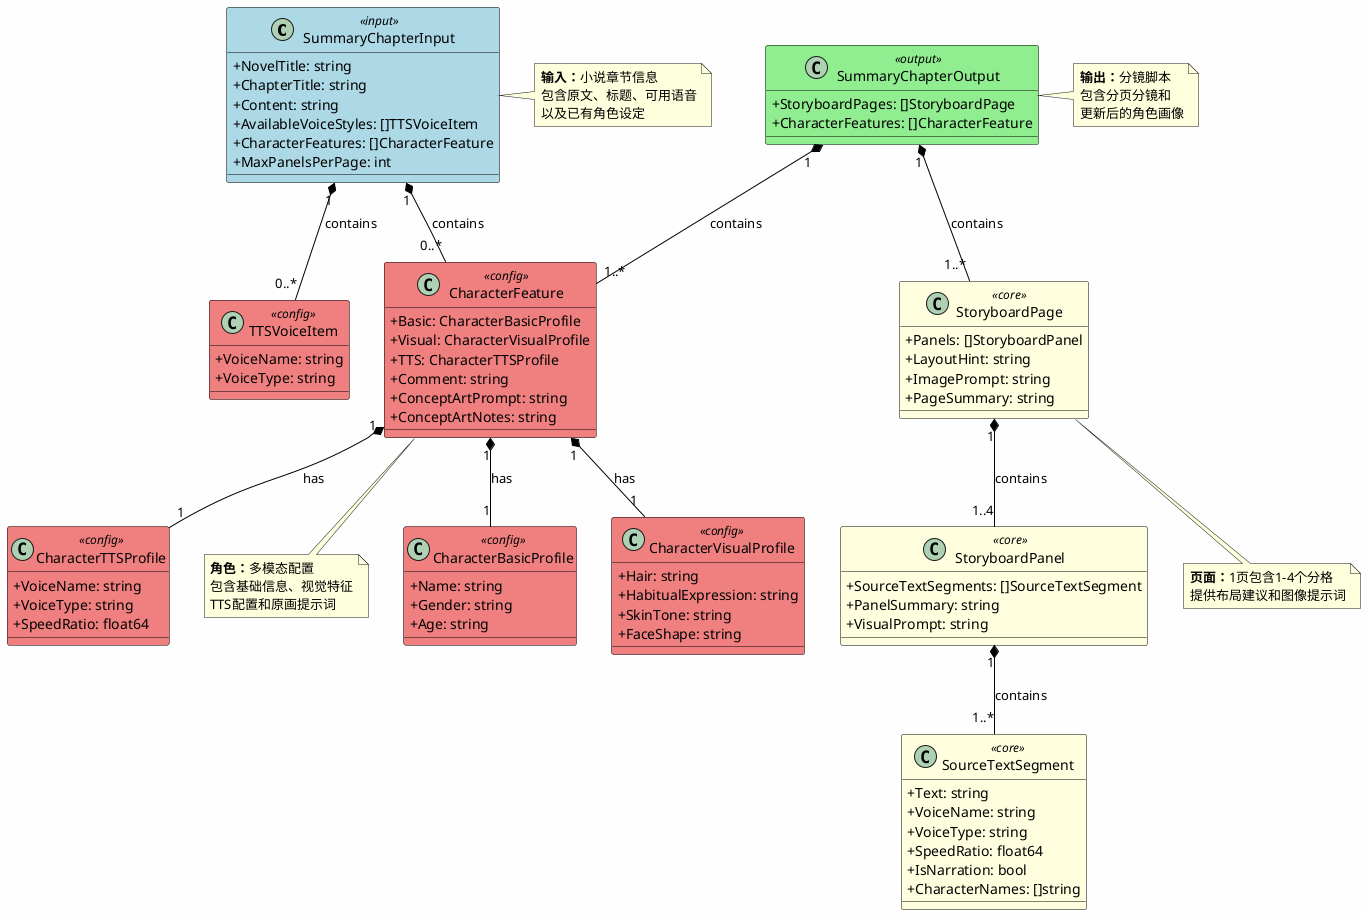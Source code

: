 @startuml 数据结构层次图 - 完整视图

!define STRUCT class
skinparam classAttributeIconSize 0
skinparam backgroundColor #FEFEFE
skinparam class {
    BackgroundColor<<input>> LightBlue
    BackgroundColor<<output>> LightGreen
    BackgroundColor<<core>> LightYellow
    BackgroundColor<<config>> LightCoral
    BorderColor Black
    ArrowColor Black
}

' ============ 输入数据结构 ============
STRUCT SummaryChapterInput <<input>> {
    + NovelTitle: string
    + ChapterTitle: string
    + Content: string
    + AvailableVoiceStyles: []TTSVoiceItem
    + CharacterFeatures: []CharacterFeature
    + MaxPanelsPerPage: int
}

' ============ 输出数据结构 ============
STRUCT SummaryChapterOutput <<output>> {
    + StoryboardPages: []StoryboardPage
    + CharacterFeatures: []CharacterFeature
}

' ============ 分镜页面结构 ============
STRUCT StoryboardPage <<core>> {
    + Panels: []StoryboardPanel
    + LayoutHint: string
    + ImagePrompt: string
    + PageSummary: string
}

STRUCT StoryboardPanel <<core>> {
    + SourceTextSegments: []SourceTextSegment
    + PanelSummary: string
    + VisualPrompt: string
}

STRUCT SourceTextSegment <<core>> {
    + Text: string
    + VoiceName: string
    + VoiceType: string
    + SpeedRatio: float64
    + IsNarration: bool
    + CharacterNames: []string
}

' ============ 角色配置结构 ============
STRUCT CharacterFeature <<config>> {
    + Basic: CharacterBasicProfile
    + Visual: CharacterVisualProfile
    + TTS: CharacterTTSProfile
    + Comment: string
    + ConceptArtPrompt: string
    + ConceptArtNotes: string
}

STRUCT CharacterBasicProfile <<config>> {
    + Name: string
    + Gender: string
    + Age: string
}

STRUCT CharacterVisualProfile <<config>> {
    + Hair: string
    + HabitualExpression: string
    + SkinTone: string
    + FaceShape: string
}

STRUCT CharacterTTSProfile <<config>> {
    + VoiceName: string
    + VoiceType: string
    + SpeedRatio: float64
}

' ============ 语音配置结构 ============
STRUCT TTSVoiceItem <<config>> {
    + VoiceName: string
    + VoiceType: string
}

' ============ 关系定义 ============
SummaryChapterInput "1" *-- "0..*" TTSVoiceItem : contains
SummaryChapterInput "1" *-- "0..*" CharacterFeature : contains

SummaryChapterOutput "1" *-- "1..*" StoryboardPage : contains
SummaryChapterOutput "1" *-- "1..*" CharacterFeature : contains

StoryboardPage "1" *-- "1..4" StoryboardPanel : contains
StoryboardPanel "1" *-- "1..*" SourceTextSegment : contains

CharacterFeature "1" *-- "1" CharacterBasicProfile : has
CharacterFeature "1" *-- "1" CharacterVisualProfile : has
CharacterFeature "1" *-- "1" CharacterTTSProfile : has

note right of SummaryChapterInput
  <b>输入：</b>小说章节信息
  包含原文、标题、可用语音
  以及已有角色设定
end note

note right of SummaryChapterOutput
  <b>输出：</b>分镜脚本
  包含分页分镜和
  更新后的角色画像
end note

note bottom of StoryboardPage
  <b>页面：</b>1页包含1-4个分格
  提供布局建议和图像提示词
end note

note bottom of CharacterFeature
  <b>角色：</b>多模态配置
  包含基础信息、视觉特征
  TTS配置和原画提示词
end note

@enduml
